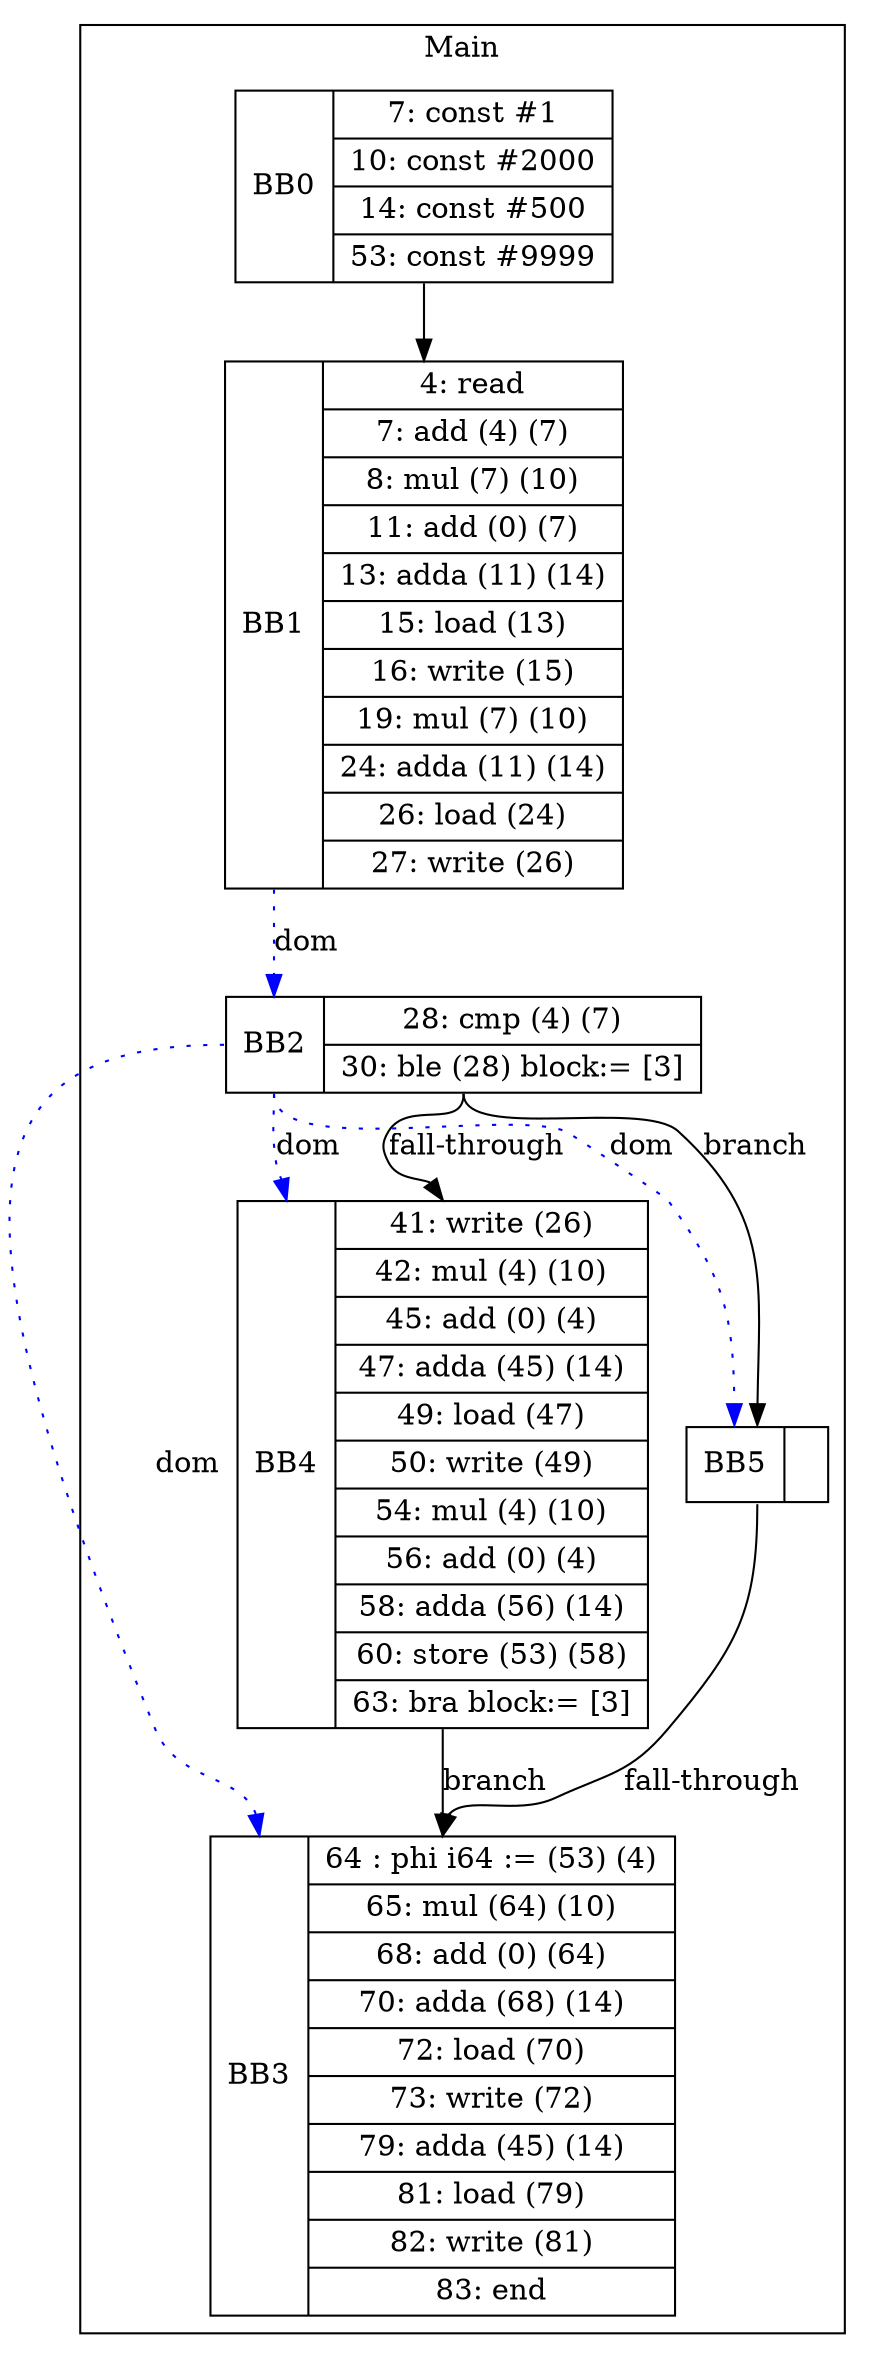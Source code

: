 digraph G {
node [shape=record];
subgraph cluster_main{
label = "Main";
BB0 [shape=record, label="<b>BB0|{7: const #1|10: const #2000|14: const #500|53: const #9999}"];
BB1 [shape=record, label="<b>BB1|{4: read|7: add (4) (7)|8: mul (7) (10)|11: add (0) (7)|13: adda (11) (14)|15: load (13)|16: write (15)|19: mul (7) (10)|24: adda (11) (14)|26: load (24)|27: write (26)}"];
BB2 [shape=record, label="<b>BB2|{28: cmp (4) (7)|30: ble (28) block:= [3]}"];
BB3 [shape=record, label="<b>BB3|{64 : phi i64 := (53) (4)|65: mul (64) (10)|68: add (0) (64)|70: adda (68) (14)|72: load (70)|73: write (72)|79: adda (45) (14)|81: load (79)|82: write (81)|83: end}"];
BB4 [shape=record, label="<b>BB4|{41: write (26)|42: mul (4) (10)|45: add (0) (4)|47: adda (45) (14)|49: load (47)|50: write (49)|54: mul (4) (10)|56: add (0) (4)|58: adda (56) (14)|60: store (53) (58)|63: bra block:= [3]}"];
BB5 [shape=record, label="<b>BB5|}"];
}
BB0:s -> BB1:n ;
BB2:b -> BB3:b [color=blue, style=dotted, label="dom"];
BB2:b -> BB4:b [color=blue, style=dotted, label="dom"];
BB1:b -> BB2:b [color=blue, style=dotted, label="dom"];
BB2:b -> BB5:b [color=blue, style=dotted, label="dom"];
BB2:s -> BB5:n [label="branch"];
BB4:s -> BB3:n [label="branch"];
BB5:s -> BB3:n [label="fall-through"];
BB2:s -> BB4:n [label="fall-through"];
}

